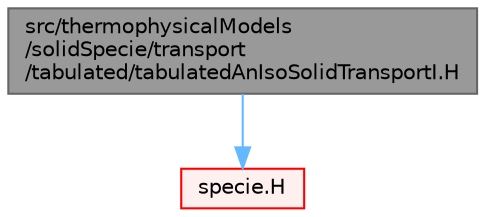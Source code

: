 digraph "src/thermophysicalModels/solidSpecie/transport/tabulated/tabulatedAnIsoSolidTransportI.H"
{
 // LATEX_PDF_SIZE
  bgcolor="transparent";
  edge [fontname=Helvetica,fontsize=10,labelfontname=Helvetica,labelfontsize=10];
  node [fontname=Helvetica,fontsize=10,shape=box,height=0.2,width=0.4];
  Node1 [id="Node000001",label="src/thermophysicalModels\l/solidSpecie/transport\l/tabulated/tabulatedAnIsoSolidTransportI.H",height=0.2,width=0.4,color="gray40", fillcolor="grey60", style="filled", fontcolor="black",tooltip=" "];
  Node1 -> Node2 [id="edge1_Node000001_Node000002",color="steelblue1",style="solid",tooltip=" "];
  Node2 [id="Node000002",label="specie.H",height=0.2,width=0.4,color="red", fillcolor="#FFF0F0", style="filled",URL="$specie_8H.html",tooltip=" "];
}
